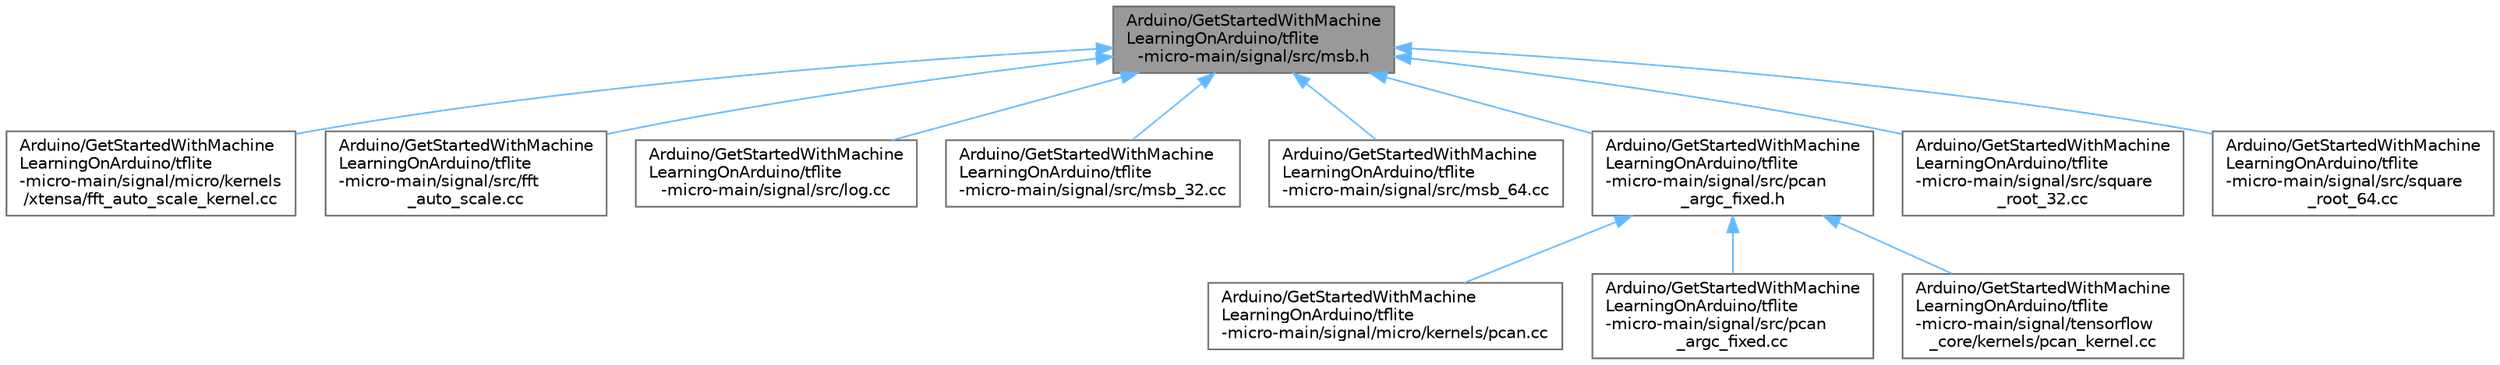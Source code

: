 digraph "Arduino/GetStartedWithMachineLearningOnArduino/tflite-micro-main/signal/src/msb.h"
{
 // LATEX_PDF_SIZE
  bgcolor="transparent";
  edge [fontname=Helvetica,fontsize=10,labelfontname=Helvetica,labelfontsize=10];
  node [fontname=Helvetica,fontsize=10,shape=box,height=0.2,width=0.4];
  Node1 [id="Node000001",label="Arduino/GetStartedWithMachine\lLearningOnArduino/tflite\l-micro-main/signal/src/msb.h",height=0.2,width=0.4,color="gray40", fillcolor="grey60", style="filled", fontcolor="black",tooltip=" "];
  Node1 -> Node2 [id="edge12_Node000001_Node000002",dir="back",color="steelblue1",style="solid",tooltip=" "];
  Node2 [id="Node000002",label="Arduino/GetStartedWithMachine\lLearningOnArduino/tflite\l-micro-main/signal/micro/kernels\l/xtensa/fft_auto_scale_kernel.cc",height=0.2,width=0.4,color="grey40", fillcolor="white", style="filled",URL="$xtensa_2fft__auto__scale__kernel_8cc.html",tooltip=" "];
  Node1 -> Node3 [id="edge13_Node000001_Node000003",dir="back",color="steelblue1",style="solid",tooltip=" "];
  Node3 [id="Node000003",label="Arduino/GetStartedWithMachine\lLearningOnArduino/tflite\l-micro-main/signal/src/fft\l_auto_scale.cc",height=0.2,width=0.4,color="grey40", fillcolor="white", style="filled",URL="$fft__auto__scale_8cc.html",tooltip=" "];
  Node1 -> Node4 [id="edge14_Node000001_Node000004",dir="back",color="steelblue1",style="solid",tooltip=" "];
  Node4 [id="Node000004",label="Arduino/GetStartedWithMachine\lLearningOnArduino/tflite\l-micro-main/signal/src/log.cc",height=0.2,width=0.4,color="grey40", fillcolor="white", style="filled",URL="$log_8cc.html",tooltip=" "];
  Node1 -> Node5 [id="edge15_Node000001_Node000005",dir="back",color="steelblue1",style="solid",tooltip=" "];
  Node5 [id="Node000005",label="Arduino/GetStartedWithMachine\lLearningOnArduino/tflite\l-micro-main/signal/src/msb_32.cc",height=0.2,width=0.4,color="grey40", fillcolor="white", style="filled",URL="$msb__32_8cc.html",tooltip=" "];
  Node1 -> Node6 [id="edge16_Node000001_Node000006",dir="back",color="steelblue1",style="solid",tooltip=" "];
  Node6 [id="Node000006",label="Arduino/GetStartedWithMachine\lLearningOnArduino/tflite\l-micro-main/signal/src/msb_64.cc",height=0.2,width=0.4,color="grey40", fillcolor="white", style="filled",URL="$msb__64_8cc.html",tooltip=" "];
  Node1 -> Node7 [id="edge17_Node000001_Node000007",dir="back",color="steelblue1",style="solid",tooltip=" "];
  Node7 [id="Node000007",label="Arduino/GetStartedWithMachine\lLearningOnArduino/tflite\l-micro-main/signal/src/pcan\l_argc_fixed.h",height=0.2,width=0.4,color="grey40", fillcolor="white", style="filled",URL="$pcan__argc__fixed_8h.html",tooltip=" "];
  Node7 -> Node8 [id="edge18_Node000007_Node000008",dir="back",color="steelblue1",style="solid",tooltip=" "];
  Node8 [id="Node000008",label="Arduino/GetStartedWithMachine\lLearningOnArduino/tflite\l-micro-main/signal/micro/kernels/pcan.cc",height=0.2,width=0.4,color="grey40", fillcolor="white", style="filled",URL="$pcan_8cc.html",tooltip=" "];
  Node7 -> Node9 [id="edge19_Node000007_Node000009",dir="back",color="steelblue1",style="solid",tooltip=" "];
  Node9 [id="Node000009",label="Arduino/GetStartedWithMachine\lLearningOnArduino/tflite\l-micro-main/signal/src/pcan\l_argc_fixed.cc",height=0.2,width=0.4,color="grey40", fillcolor="white", style="filled",URL="$pcan__argc__fixed_8cc.html",tooltip=" "];
  Node7 -> Node10 [id="edge20_Node000007_Node000010",dir="back",color="steelblue1",style="solid",tooltip=" "];
  Node10 [id="Node000010",label="Arduino/GetStartedWithMachine\lLearningOnArduino/tflite\l-micro-main/signal/tensorflow\l_core/kernels/pcan_kernel.cc",height=0.2,width=0.4,color="grey40", fillcolor="white", style="filled",URL="$pcan__kernel_8cc.html",tooltip=" "];
  Node1 -> Node11 [id="edge21_Node000001_Node000011",dir="back",color="steelblue1",style="solid",tooltip=" "];
  Node11 [id="Node000011",label="Arduino/GetStartedWithMachine\lLearningOnArduino/tflite\l-micro-main/signal/src/square\l_root_32.cc",height=0.2,width=0.4,color="grey40", fillcolor="white", style="filled",URL="$square__root__32_8cc.html",tooltip=" "];
  Node1 -> Node12 [id="edge22_Node000001_Node000012",dir="back",color="steelblue1",style="solid",tooltip=" "];
  Node12 [id="Node000012",label="Arduino/GetStartedWithMachine\lLearningOnArduino/tflite\l-micro-main/signal/src/square\l_root_64.cc",height=0.2,width=0.4,color="grey40", fillcolor="white", style="filled",URL="$square__root__64_8cc.html",tooltip=" "];
}
